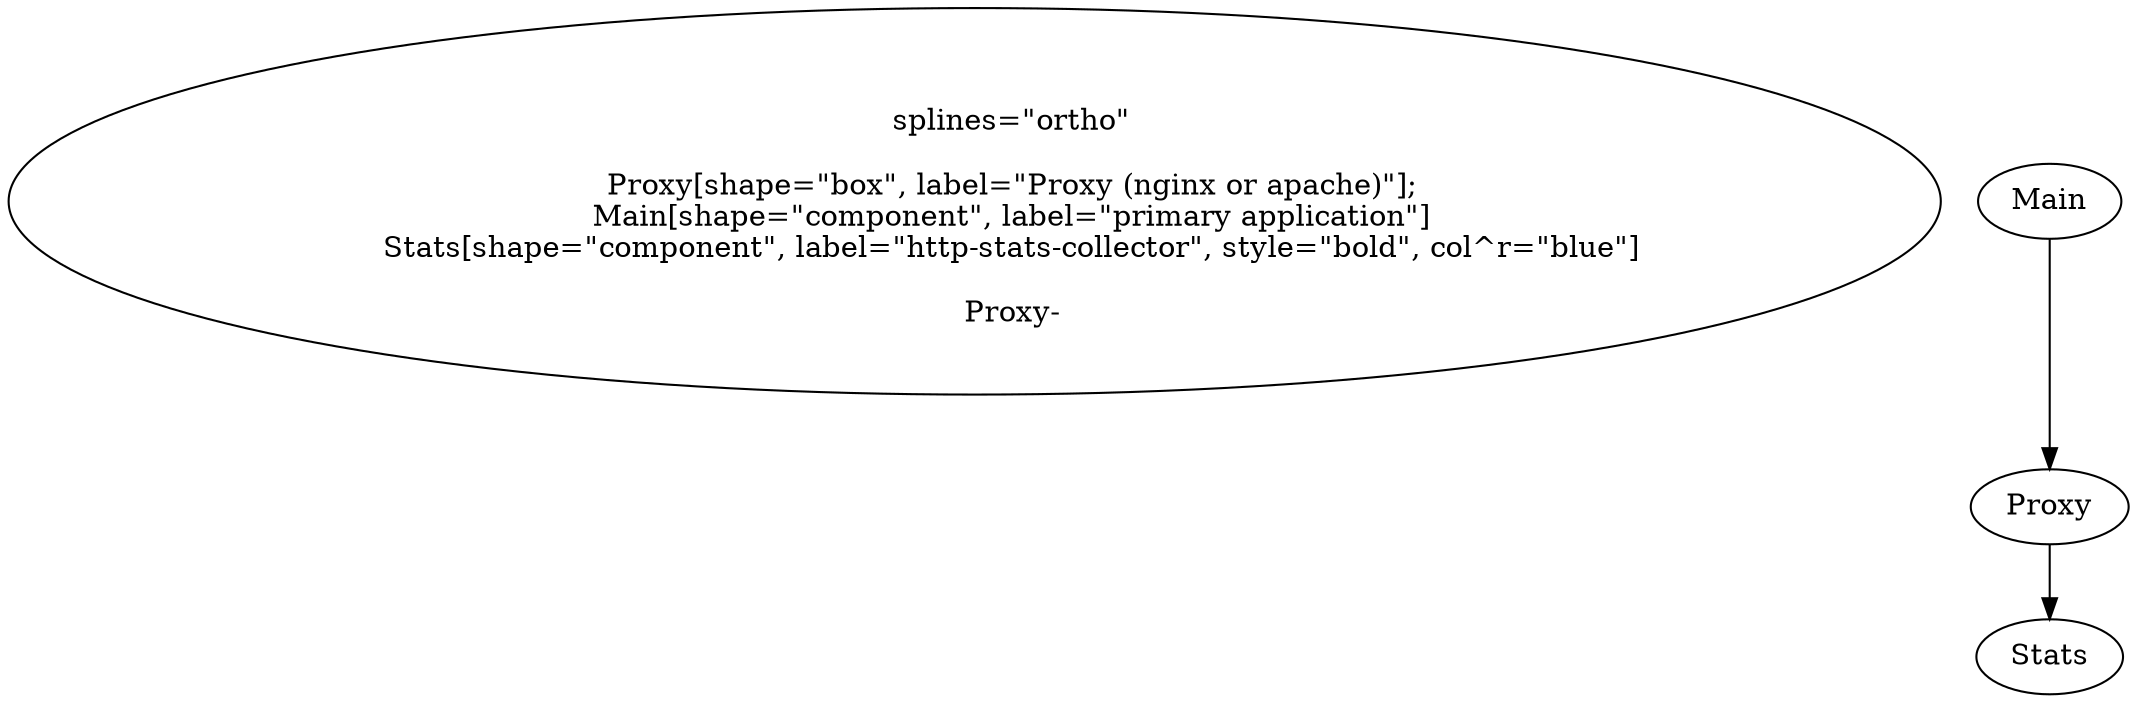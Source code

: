 # Use the graphviz dot tool to generate a PDF/PNG:
# dot http-stats-collector.dot -Tpng -o ../images/http-stats-collector-diagram.png
digraph collector{<
	splines="ortho"

	Proxy[shape="box", label="Proxy (nginx or apache)"];
	Main[shape="component", label="primary application"]
	Stats[shape="component", label="http-stats-collector", style="bold", col^r="blue"]

	Proxy->Main
	Main->Proxy
	Proxy->Stats
}
